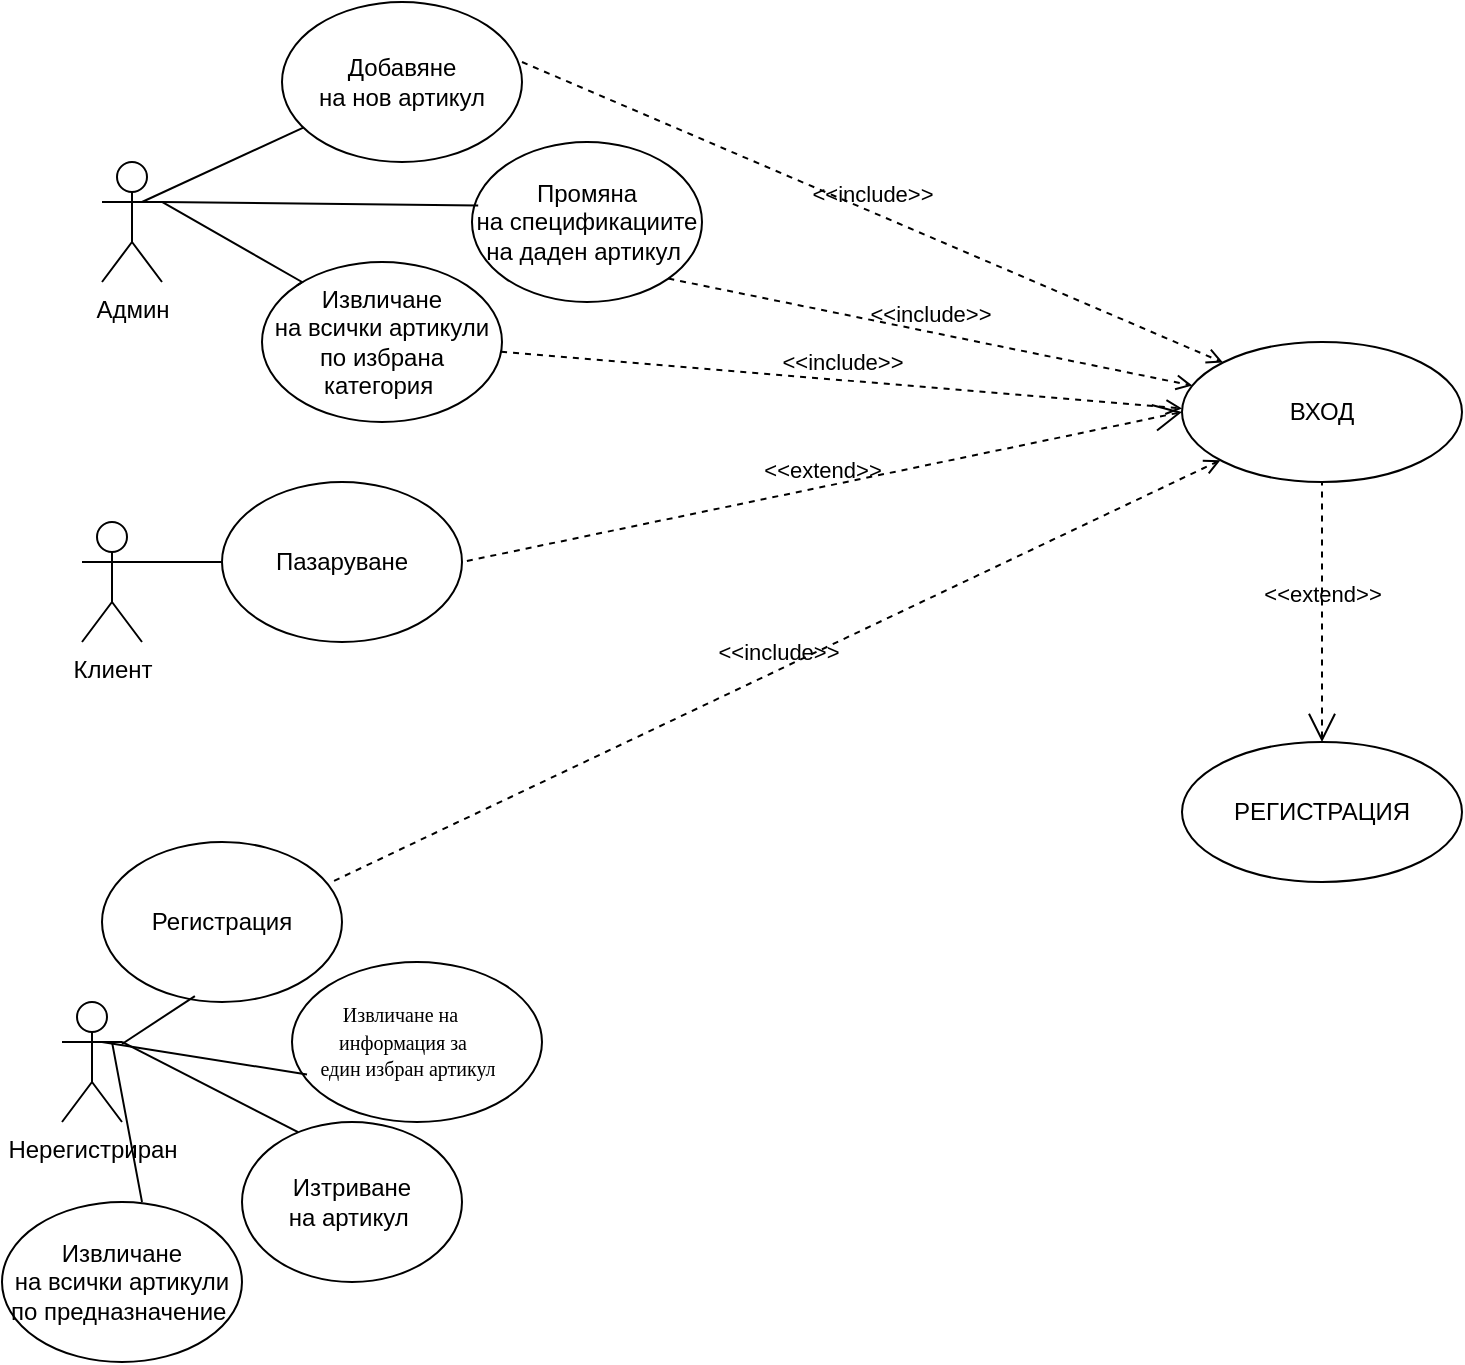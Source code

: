 <mxfile version="23.1.5" type="device">
  <diagram name="Page-1" id="lK1NBTCG4qAlT2S7KsRi">
    <mxGraphModel dx="1050" dy="565" grid="1" gridSize="10" guides="1" tooltips="1" connect="1" arrows="1" fold="1" page="1" pageScale="1" pageWidth="850" pageHeight="1100" math="0" shadow="0">
      <root>
        <mxCell id="0" />
        <mxCell id="1" parent="0" />
        <mxCell id="F0nBosCO3HNrX19W7Hcn-1" value="Админ" style="shape=umlActor;verticalLabelPosition=bottom;verticalAlign=top;html=1;outlineConnect=0;" vertex="1" parent="1">
          <mxGeometry x="50" y="80" width="30" height="60" as="geometry" />
        </mxCell>
        <mxCell id="F0nBosCO3HNrX19W7Hcn-2" value="Клиент" style="shape=umlActor;verticalLabelPosition=bottom;verticalAlign=top;html=1;outlineConnect=0;" vertex="1" parent="1">
          <mxGeometry x="40" y="260" width="30" height="60" as="geometry" />
        </mxCell>
        <mxCell id="F0nBosCO3HNrX19W7Hcn-3" value="Нерегистриран" style="shape=umlActor;verticalLabelPosition=bottom;verticalAlign=top;html=1;outlineConnect=0;" vertex="1" parent="1">
          <mxGeometry x="30" y="500" width="30" height="60" as="geometry" />
        </mxCell>
        <mxCell id="F0nBosCO3HNrX19W7Hcn-4" value="Добавяне&lt;br/&gt;на нов артикул" style="ellipse;whiteSpace=wrap;html=1;" vertex="1" parent="1">
          <mxGeometry x="140" width="120" height="80" as="geometry" />
        </mxCell>
        <mxCell id="F0nBosCO3HNrX19W7Hcn-5" value="&lt;p style=&quot;margin-top:0in;margin-right:0in;margin-bottom:0in;&lt;br/&gt;margin-left:.5in;margin-bottom:.0001pt;text-indent:-.25in;line-height:105%;&lt;br/&gt;mso-pagination:widow-orphan;mso-list:l0 level1 lfo1&quot; class=&quot;Standard&quot;&gt;&lt;font style=&quot;font-size: 10px;&quot;&gt;&lt;span style=&quot;line-height: 105%; font-family: &amp;quot;Times New Roman&amp;quot;, serif;&quot; lang=&quot;BG&quot;&gt;&amp;nbsp; &amp;nbsp; &amp;nbsp;Извличане на&amp;nbsp;&amp;nbsp;&lt;/span&gt;&lt;/font&gt;&lt;/p&gt;&lt;p style=&quot;margin-top:0in;margin-right:0in;margin-bottom:0in;&lt;br/&gt;margin-left:.5in;margin-bottom:.0001pt;text-indent:-.25in;line-height:105%;&lt;br/&gt;mso-pagination:widow-orphan;mso-list:l0 level1 lfo1&quot; class=&quot;Standard&quot;&gt;&lt;font style=&quot;font-size: 10px;&quot;&gt;&lt;span style=&quot;line-height: 105%; font-family: &amp;quot;Times New Roman&amp;quot;, serif;&quot; lang=&quot;BG&quot;&gt;&amp;nbsp; &amp;nbsp; &amp;nbsp;информация за&amp;nbsp;&lt;/span&gt;&lt;/font&gt;&lt;/p&gt;&lt;p style=&quot;margin-top:0in;margin-right:0in;margin-bottom:0in;&lt;br/&gt;margin-left:.5in;margin-bottom:.0001pt;text-indent:-.25in;line-height:105%;&lt;br/&gt;mso-pagination:widow-orphan;mso-list:l0 level1 lfo1&quot; class=&quot;Standard&quot;&gt;&lt;font style=&quot;font-size: 10px;&quot;&gt;&lt;span style=&quot;line-height: 105%; font-family: &amp;quot;Times New Roman&amp;quot;, serif;&quot; lang=&quot;BG&quot;&gt;&amp;nbsp; &amp;nbsp; &amp;nbsp; един избран артикул&lt;/span&gt;&lt;/font&gt;&lt;span lang=&quot;BG&quot;&gt;&lt;/span&gt;&lt;/p&gt;" style="ellipse;whiteSpace=wrap;html=1;" vertex="1" parent="1">
          <mxGeometry x="145" y="480" width="125" height="80" as="geometry" />
        </mxCell>
        <mxCell id="F0nBosCO3HNrX19W7Hcn-6" value="Изтриване&lt;br/&gt;на артикул&amp;nbsp;" style="ellipse;whiteSpace=wrap;html=1;" vertex="1" parent="1">
          <mxGeometry x="120" y="560" width="110" height="80" as="geometry" />
        </mxCell>
        <mxCell id="F0nBosCO3HNrX19W7Hcn-7" value="Промяна&lt;br/&gt;на спецификациите на даден артикул&amp;nbsp;" style="ellipse;whiteSpace=wrap;html=1;" vertex="1" parent="1">
          <mxGeometry x="235" y="70" width="115" height="80" as="geometry" />
        </mxCell>
        <mxCell id="F0nBosCO3HNrX19W7Hcn-8" value="Извличане&lt;br/&gt;на всички артикули по избрана категория&amp;nbsp;" style="ellipse;whiteSpace=wrap;html=1;" vertex="1" parent="1">
          <mxGeometry x="130" y="130" width="120" height="80" as="geometry" />
        </mxCell>
        <mxCell id="F0nBosCO3HNrX19W7Hcn-9" value="Регистрация" style="ellipse;whiteSpace=wrap;html=1;" vertex="1" parent="1">
          <mxGeometry x="50" y="420" width="120" height="80" as="geometry" />
        </mxCell>
        <mxCell id="F0nBosCO3HNrX19W7Hcn-10" value="Извличане&lt;br style=&quot;border-color: var(--border-color);&quot;&gt;на всички артикули по предназначение&amp;nbsp;" style="ellipse;whiteSpace=wrap;html=1;" vertex="1" parent="1">
          <mxGeometry y="600" width="120" height="80" as="geometry" />
        </mxCell>
        <mxCell id="F0nBosCO3HNrX19W7Hcn-12" value="Пазаруване" style="ellipse;whiteSpace=wrap;html=1;" vertex="1" parent="1">
          <mxGeometry x="110" y="240" width="120" height="80" as="geometry" />
        </mxCell>
        <mxCell id="F0nBosCO3HNrX19W7Hcn-14" value="" style="edgeStyle=none;html=1;endArrow=none;verticalAlign=bottom;rounded=0;" edge="1" parent="1" target="F0nBosCO3HNrX19W7Hcn-4">
          <mxGeometry width="160" relative="1" as="geometry">
            <mxPoint x="70" y="100" as="sourcePoint" />
            <mxPoint x="230" y="100" as="targetPoint" />
          </mxGeometry>
        </mxCell>
        <mxCell id="F0nBosCO3HNrX19W7Hcn-15" value="" style="edgeStyle=none;html=1;endArrow=none;verticalAlign=bottom;rounded=0;entryX=0;entryY=0;entryDx=0;entryDy=0;exitX=1;exitY=0.333;exitDx=0;exitDy=0;exitPerimeter=0;" edge="1" parent="1" source="F0nBosCO3HNrX19W7Hcn-1" target="F0nBosCO3HNrX19W7Hcn-8">
          <mxGeometry width="160" relative="1" as="geometry">
            <mxPoint x="60" y="110" as="sourcePoint" />
            <mxPoint x="220" y="110" as="targetPoint" />
            <Array as="points">
              <mxPoint x="80" y="100" />
              <mxPoint x="150" y="140" />
            </Array>
          </mxGeometry>
        </mxCell>
        <mxCell id="F0nBosCO3HNrX19W7Hcn-16" value="" style="edgeStyle=none;html=1;endArrow=none;verticalAlign=bottom;rounded=0;entryX=0.027;entryY=0.397;entryDx=0;entryDy=0;entryPerimeter=0;" edge="1" parent="1" target="F0nBosCO3HNrX19W7Hcn-7">
          <mxGeometry width="160" relative="1" as="geometry">
            <mxPoint x="80" y="100" as="sourcePoint" />
            <mxPoint x="240" y="100" as="targetPoint" />
          </mxGeometry>
        </mxCell>
        <mxCell id="F0nBosCO3HNrX19W7Hcn-17" value="" style="edgeStyle=none;html=1;endArrow=none;verticalAlign=bottom;rounded=0;" edge="1" parent="1" target="F0nBosCO3HNrX19W7Hcn-12">
          <mxGeometry width="160" relative="1" as="geometry">
            <mxPoint x="70" y="280" as="sourcePoint" />
            <mxPoint x="230" y="280" as="targetPoint" />
          </mxGeometry>
        </mxCell>
        <mxCell id="F0nBosCO3HNrX19W7Hcn-18" value="" style="edgeStyle=none;html=1;endArrow=none;verticalAlign=bottom;rounded=0;entryX=0.06;entryY=0.703;entryDx=0;entryDy=0;entryPerimeter=0;" edge="1" parent="1" target="F0nBosCO3HNrX19W7Hcn-5">
          <mxGeometry width="160" relative="1" as="geometry">
            <mxPoint x="50" y="520" as="sourcePoint" />
            <mxPoint x="210" y="520" as="targetPoint" />
          </mxGeometry>
        </mxCell>
        <mxCell id="F0nBosCO3HNrX19W7Hcn-19" value="" style="edgeStyle=none;html=1;endArrow=none;verticalAlign=bottom;rounded=0;entryX=0.387;entryY=0.963;entryDx=0;entryDy=0;entryPerimeter=0;" edge="1" parent="1" target="F0nBosCO3HNrX19W7Hcn-9">
          <mxGeometry width="160" relative="1" as="geometry">
            <mxPoint x="60" y="521" as="sourcePoint" />
            <mxPoint x="120" y="521" as="targetPoint" />
          </mxGeometry>
        </mxCell>
        <mxCell id="F0nBosCO3HNrX19W7Hcn-20" value="" style="edgeStyle=none;html=1;endArrow=none;verticalAlign=bottom;rounded=0;exitX=1;exitY=0.333;exitDx=0;exitDy=0;exitPerimeter=0;entryX=0.255;entryY=0.063;entryDx=0;entryDy=0;entryPerimeter=0;" edge="1" parent="1" source="F0nBosCO3HNrX19W7Hcn-3" target="F0nBosCO3HNrX19W7Hcn-6">
          <mxGeometry width="160" relative="1" as="geometry">
            <mxPoint x="60" y="530" as="sourcePoint" />
            <mxPoint x="140" y="590" as="targetPoint" />
          </mxGeometry>
        </mxCell>
        <mxCell id="F0nBosCO3HNrX19W7Hcn-21" value="" style="edgeStyle=none;html=1;endArrow=none;verticalAlign=bottom;rounded=0;" edge="1" parent="1">
          <mxGeometry width="160" relative="1" as="geometry">
            <mxPoint x="55" y="520" as="sourcePoint" />
            <mxPoint x="70" y="600" as="targetPoint" />
          </mxGeometry>
        </mxCell>
        <mxCell id="F0nBosCO3HNrX19W7Hcn-22" value="ВХОД" style="ellipse;whiteSpace=wrap;html=1;" vertex="1" parent="1">
          <mxGeometry x="590" y="170" width="140" height="70" as="geometry" />
        </mxCell>
        <mxCell id="F0nBosCO3HNrX19W7Hcn-23" value="РЕГИСТРАЦИЯ" style="ellipse;whiteSpace=wrap;html=1;" vertex="1" parent="1">
          <mxGeometry x="590" y="370" width="140" height="70" as="geometry" />
        </mxCell>
        <mxCell id="F0nBosCO3HNrX19W7Hcn-24" value="&amp;lt;&amp;lt;extend&amp;gt;&amp;gt;" style="edgeStyle=none;html=1;startArrow=open;endArrow=none;startSize=12;verticalAlign=bottom;dashed=1;labelBackgroundColor=none;rounded=0;entryX=0.5;entryY=1;entryDx=0;entryDy=0;exitX=0.5;exitY=0;exitDx=0;exitDy=0;" edge="1" parent="1" source="F0nBosCO3HNrX19W7Hcn-23" target="F0nBosCO3HNrX19W7Hcn-22">
          <mxGeometry width="160" relative="1" as="geometry">
            <mxPoint x="560" y="290" as="sourcePoint" />
            <mxPoint x="720" y="290" as="targetPoint" />
          </mxGeometry>
        </mxCell>
        <mxCell id="F0nBosCO3HNrX19W7Hcn-25" value="&amp;lt;&amp;lt;include&amp;gt;&amp;gt;" style="edgeStyle=none;html=1;endArrow=open;verticalAlign=bottom;dashed=1;labelBackgroundColor=none;rounded=0;exitX=1;exitY=1;exitDx=0;exitDy=0;" edge="1" parent="1" source="F0nBosCO3HNrX19W7Hcn-7" target="F0nBosCO3HNrX19W7Hcn-22">
          <mxGeometry width="160" relative="1" as="geometry">
            <mxPoint x="330" y="130" as="sourcePoint" />
            <mxPoint x="490" y="130" as="targetPoint" />
          </mxGeometry>
        </mxCell>
        <mxCell id="F0nBosCO3HNrX19W7Hcn-26" value="&amp;lt;&amp;lt;include&amp;gt;&amp;gt;" style="edgeStyle=none;html=1;endArrow=open;verticalAlign=bottom;dashed=1;labelBackgroundColor=none;rounded=0;" edge="1" parent="1" source="F0nBosCO3HNrX19W7Hcn-8">
          <mxGeometry width="160" relative="1" as="geometry">
            <mxPoint x="230" y="199" as="sourcePoint" />
            <mxPoint x="590.019" y="203.186" as="targetPoint" />
          </mxGeometry>
        </mxCell>
        <mxCell id="F0nBosCO3HNrX19W7Hcn-27" value="&amp;lt;&amp;lt;include&amp;gt;&amp;gt;" style="edgeStyle=none;html=1;endArrow=open;verticalAlign=bottom;dashed=1;labelBackgroundColor=none;rounded=0;entryX=0;entryY=0;entryDx=0;entryDy=0;" edge="1" parent="1" target="F0nBosCO3HNrX19W7Hcn-22">
          <mxGeometry width="160" relative="1" as="geometry">
            <mxPoint x="260" y="30" as="sourcePoint" />
            <mxPoint x="420" y="30" as="targetPoint" />
          </mxGeometry>
        </mxCell>
        <mxCell id="F0nBosCO3HNrX19W7Hcn-28" value="&amp;lt;&amp;lt;include&amp;gt;&amp;gt;" style="edgeStyle=none;html=1;endArrow=open;verticalAlign=bottom;dashed=1;labelBackgroundColor=none;rounded=0;exitX=0.967;exitY=0.243;exitDx=0;exitDy=0;exitPerimeter=0;" edge="1" parent="1" source="F0nBosCO3HNrX19W7Hcn-9" target="F0nBosCO3HNrX19W7Hcn-22">
          <mxGeometry width="160" relative="1" as="geometry">
            <mxPoint x="180" y="440" as="sourcePoint" />
            <mxPoint x="410" y="330" as="targetPoint" />
          </mxGeometry>
        </mxCell>
        <mxCell id="F0nBosCO3HNrX19W7Hcn-29" value="&amp;lt;&amp;lt;extend&amp;gt;&amp;gt;" style="edgeStyle=none;html=1;startArrow=open;endArrow=none;startSize=12;verticalAlign=bottom;dashed=1;labelBackgroundColor=none;rounded=0;exitX=0;exitY=0.5;exitDx=0;exitDy=0;entryX=1;entryY=0.5;entryDx=0;entryDy=0;" edge="1" parent="1" source="F0nBosCO3HNrX19W7Hcn-22" target="F0nBosCO3HNrX19W7Hcn-12">
          <mxGeometry width="160" relative="1" as="geometry">
            <mxPoint x="420" y="250" as="sourcePoint" />
            <mxPoint x="580" y="250" as="targetPoint" />
          </mxGeometry>
        </mxCell>
      </root>
    </mxGraphModel>
  </diagram>
</mxfile>
